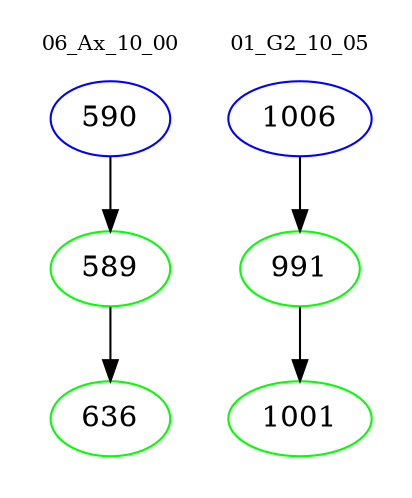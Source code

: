 digraph{
subgraph cluster_0 {
color = white
label = "06_Ax_10_00";
fontsize=10;
T0_590 [label="590", color="blue"]
T0_590 -> T0_589 [color="black"]
T0_589 [label="589", color="green"]
T0_589 -> T0_636 [color="black"]
T0_636 [label="636", color="green"]
}
subgraph cluster_1 {
color = white
label = "01_G2_10_05";
fontsize=10;
T1_1006 [label="1006", color="blue"]
T1_1006 -> T1_991 [color="black"]
T1_991 [label="991", color="green"]
T1_991 -> T1_1001 [color="black"]
T1_1001 [label="1001", color="green"]
}
}
